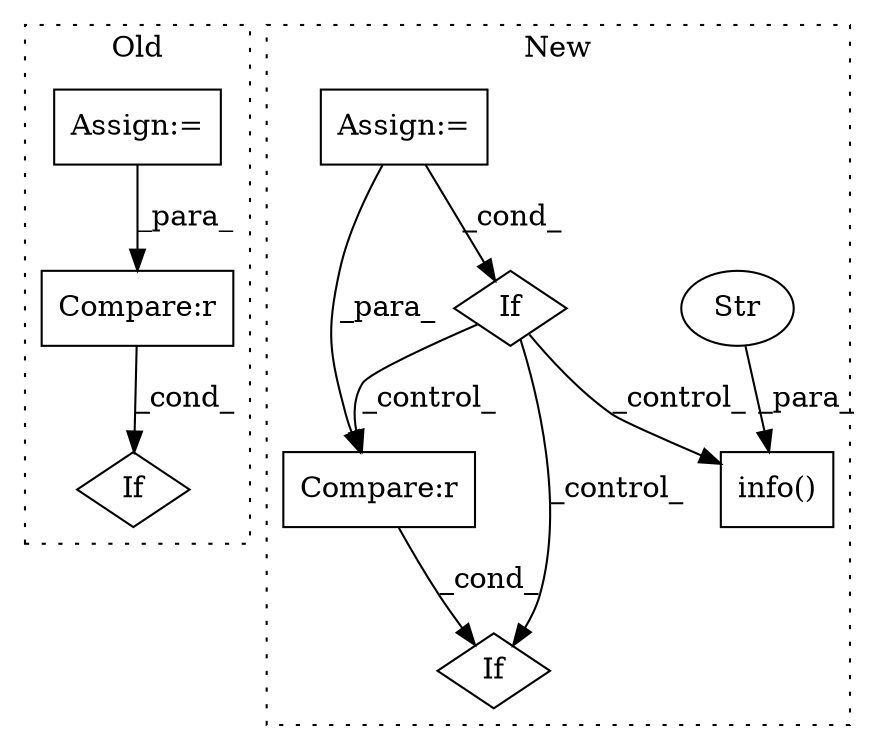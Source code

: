 digraph G {
subgraph cluster0 {
1 [label="If" a="96" s="10923" l="3" shape="diamond"];
4 [label="Compare:r" a="40" s="10926" l="27" shape="box"];
7 [label="Assign:=" a="68" s="10407" l="3" shape="box"];
label = "Old";
style="dotted";
}
subgraph cluster1 {
2 [label="info()" a="75" s="11530,11586" l="13,1" shape="box"];
3 [label="Str" a="66" s="11543" l="43" shape="ellipse"];
5 [label="If" a="96" s="11393" l="3" shape="diamond"];
6 [label="Assign:=" a="68" s="11264" l="3" shape="box"];
8 [label="If" a="96" s="11661" l="3" shape="diamond"];
9 [label="Compare:r" a="40" s="11676" l="21" shape="box"];
label = "New";
style="dotted";
}
3 -> 2 [label="_para_"];
4 -> 1 [label="_cond_"];
5 -> 8 [label="_control_"];
5 -> 2 [label="_control_"];
5 -> 9 [label="_control_"];
6 -> 9 [label="_para_"];
6 -> 5 [label="_cond_"];
7 -> 4 [label="_para_"];
9 -> 8 [label="_cond_"];
}